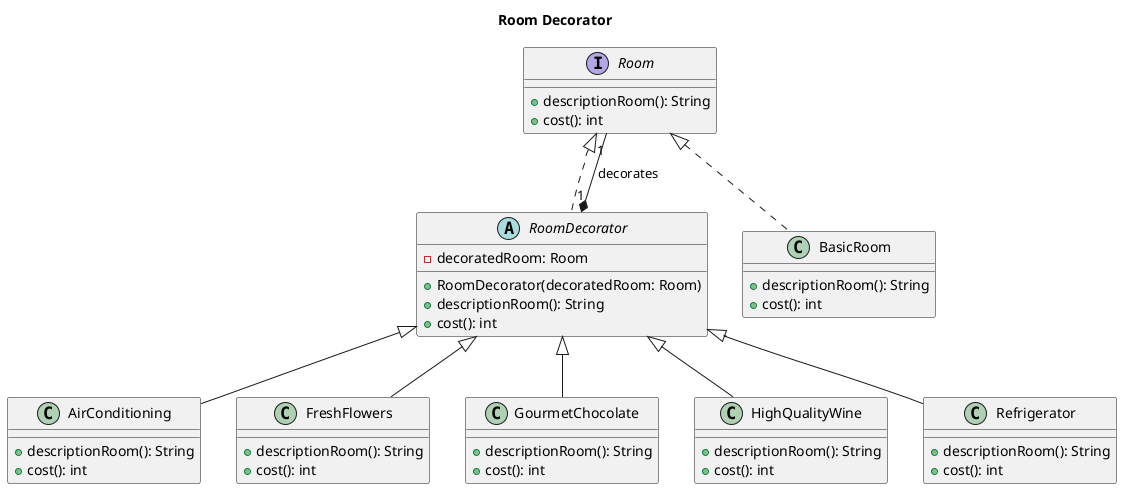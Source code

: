@startuml Rooms

title Room Decorator

interface Room {
    + descriptionRoom(): String
    + cost(): int
}

abstract class RoomDecorator implements Room {
    - decoratedRoom: Room
    + RoomDecorator(decoratedRoom: Room)
    + descriptionRoom(): String
    + cost(): int
}

class BasicRoom implements Room {
    + descriptionRoom(): String
    + cost(): int
}

class AirConditioning extends RoomDecorator {
    + descriptionRoom(): String
    + cost(): int
}

class FreshFlowers extends RoomDecorator {
    + descriptionRoom(): String
    + cost(): int
}

class GourmetChocolate extends RoomDecorator {
    + descriptionRoom(): String
    + cost(): int
}

class HighQualityWine extends RoomDecorator {
    + descriptionRoom(): String
    + cost(): int
}

class Refrigerator extends RoomDecorator {
    + descriptionRoom(): String
    + cost(): int
}

RoomDecorator "1" *-- "1" Room : decorates

@enduml
